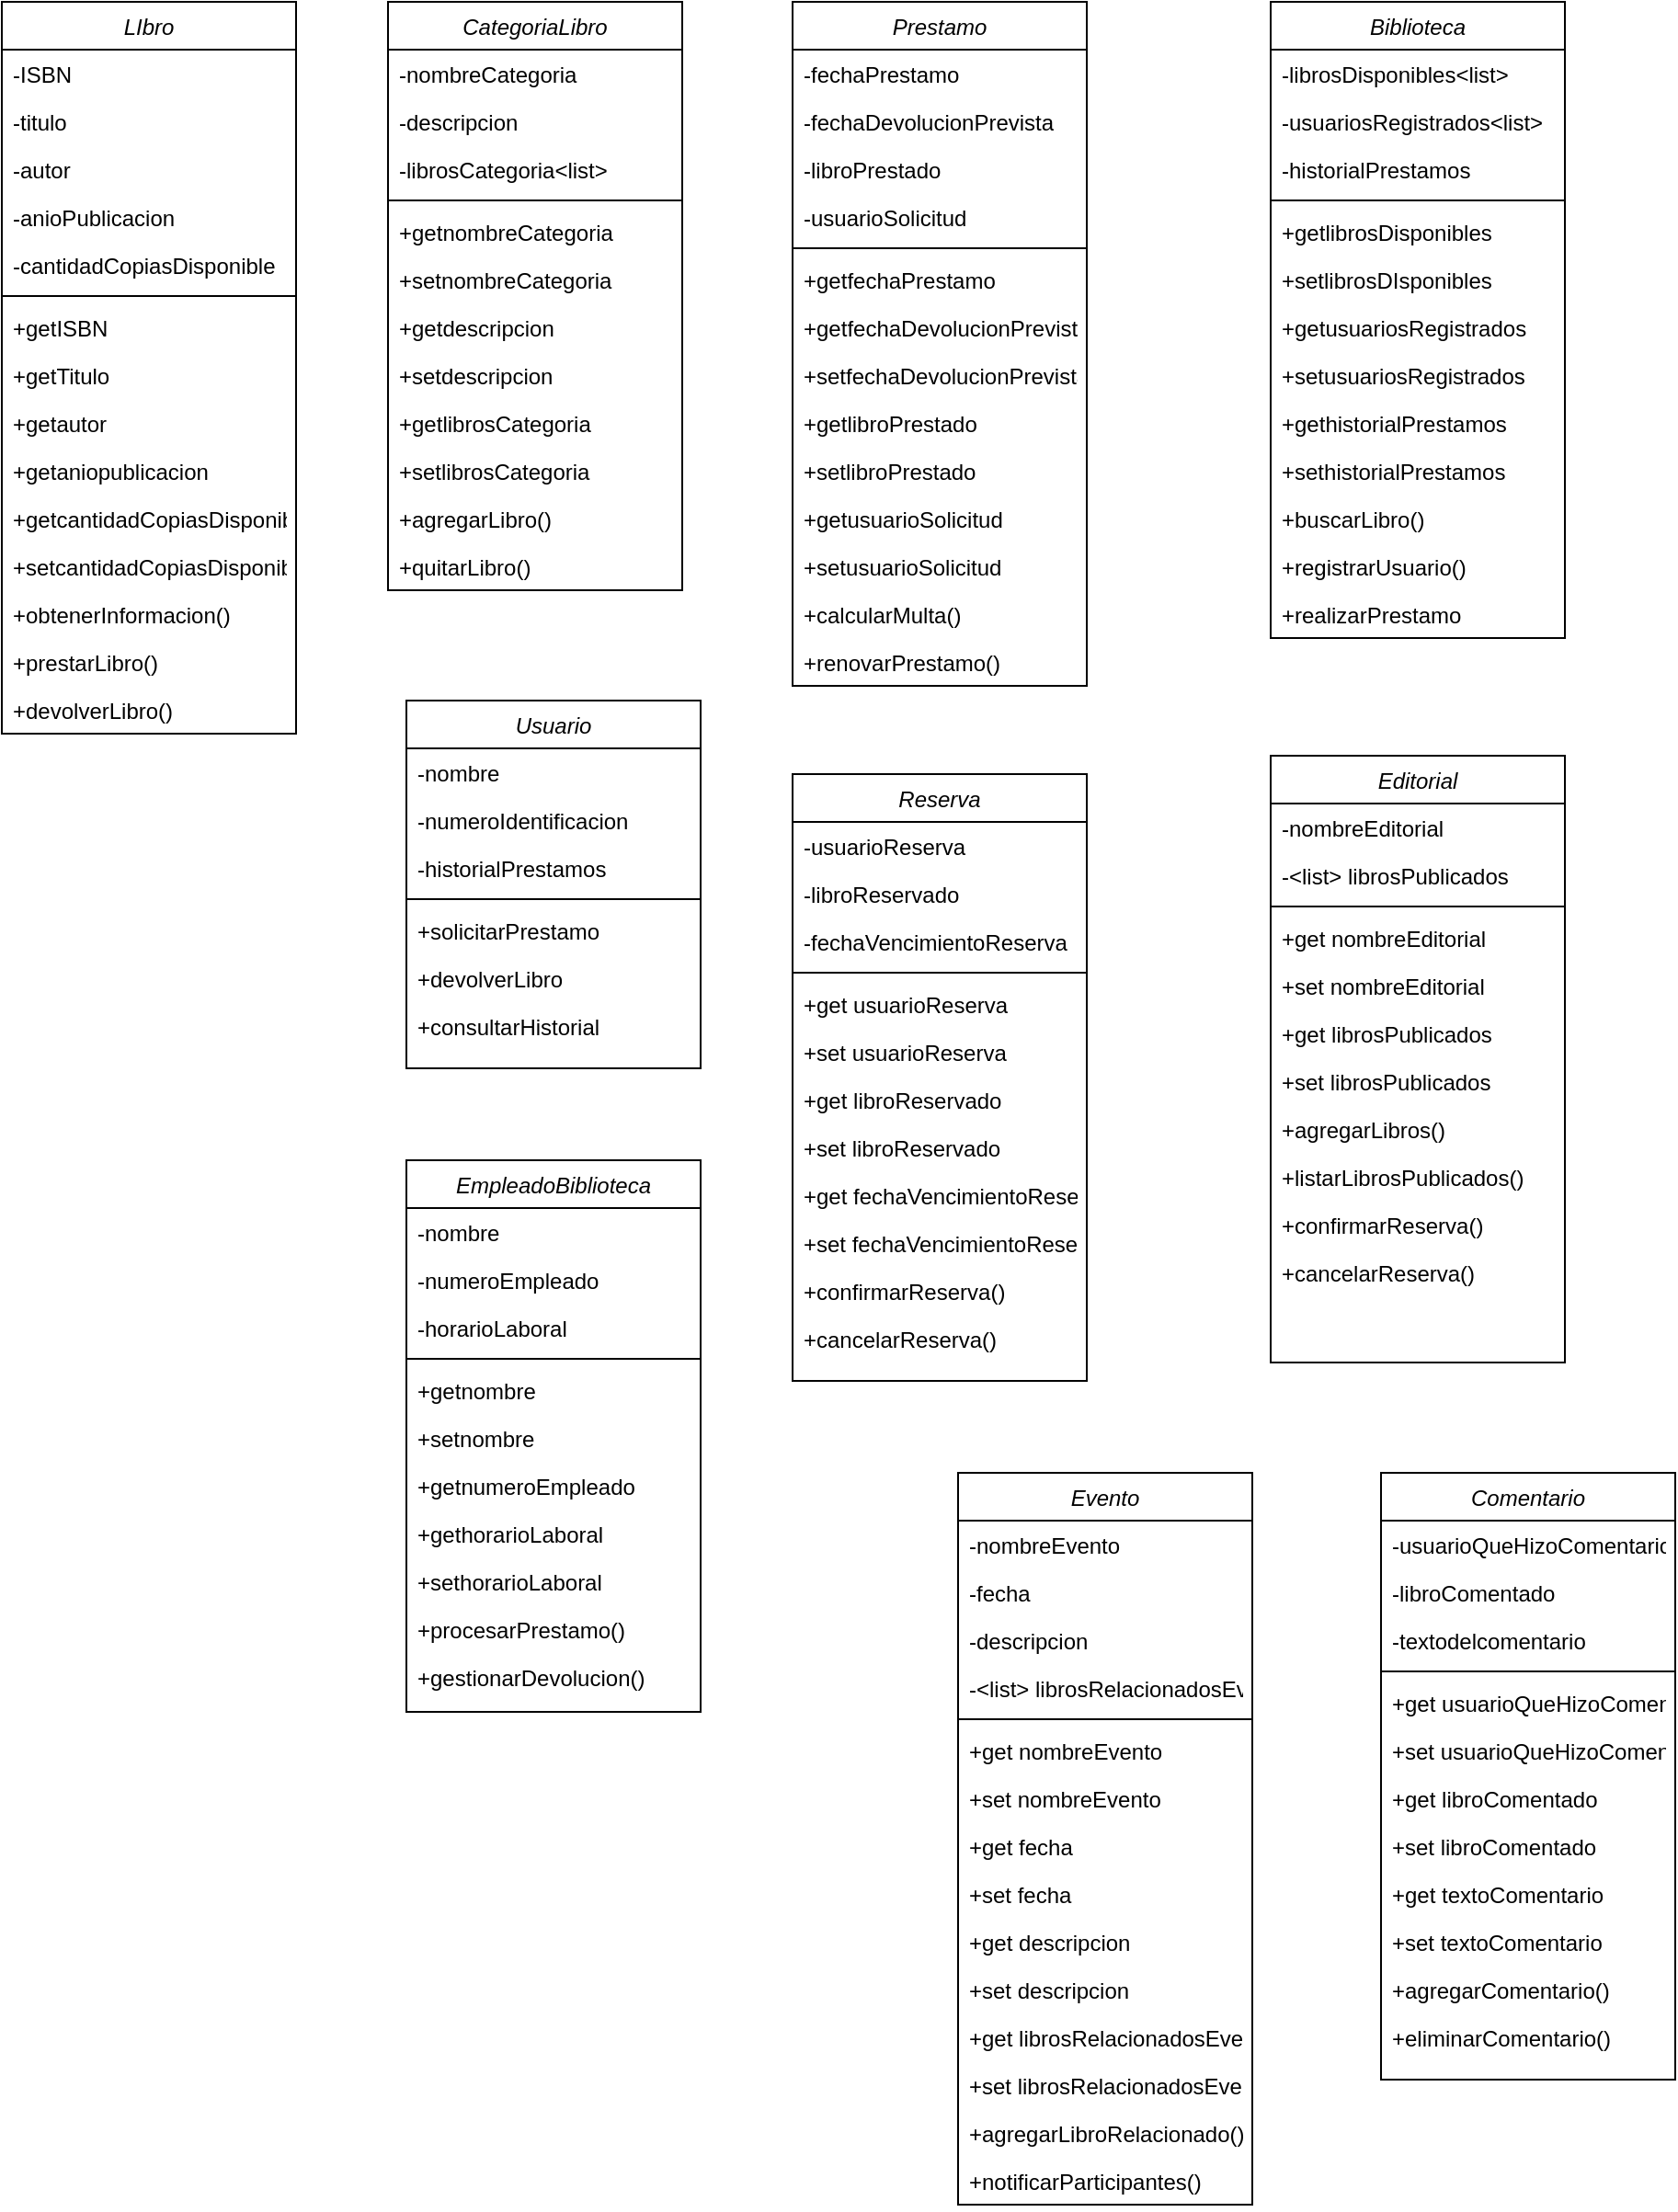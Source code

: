 <mxfile version="22.1.18" type="device">
  <diagram id="C5RBs43oDa-KdzZeNtuy" name="Page-1">
    <mxGraphModel dx="1434" dy="795" grid="1" gridSize="10" guides="1" tooltips="1" connect="1" arrows="1" fold="1" page="1" pageScale="1" pageWidth="827" pageHeight="1169" math="0" shadow="0">
      <root>
        <mxCell id="WIyWlLk6GJQsqaUBKTNV-0" />
        <mxCell id="WIyWlLk6GJQsqaUBKTNV-1" parent="WIyWlLk6GJQsqaUBKTNV-0" />
        <mxCell id="zkfFHV4jXpPFQw0GAbJ--0" value="LIbro" style="swimlane;fontStyle=2;align=center;verticalAlign=top;childLayout=stackLayout;horizontal=1;startSize=26;horizontalStack=0;resizeParent=1;resizeLast=0;collapsible=1;marginBottom=0;rounded=0;shadow=0;strokeWidth=1;" parent="WIyWlLk6GJQsqaUBKTNV-1" vertex="1">
          <mxGeometry x="70" y="50" width="160" height="398" as="geometry">
            <mxRectangle x="230" y="140" width="160" height="26" as="alternateBounds" />
          </mxGeometry>
        </mxCell>
        <mxCell id="zkfFHV4jXpPFQw0GAbJ--1" value="-ISBN" style="text;align=left;verticalAlign=top;spacingLeft=4;spacingRight=4;overflow=hidden;rotatable=0;points=[[0,0.5],[1,0.5]];portConstraint=eastwest;" parent="zkfFHV4jXpPFQw0GAbJ--0" vertex="1">
          <mxGeometry y="26" width="160" height="26" as="geometry" />
        </mxCell>
        <mxCell id="zkfFHV4jXpPFQw0GAbJ--2" value="-titulo" style="text;align=left;verticalAlign=top;spacingLeft=4;spacingRight=4;overflow=hidden;rotatable=0;points=[[0,0.5],[1,0.5]];portConstraint=eastwest;rounded=0;shadow=0;html=0;" parent="zkfFHV4jXpPFQw0GAbJ--0" vertex="1">
          <mxGeometry y="52" width="160" height="26" as="geometry" />
        </mxCell>
        <mxCell id="zkfFHV4jXpPFQw0GAbJ--3" value="-autor" style="text;align=left;verticalAlign=top;spacingLeft=4;spacingRight=4;overflow=hidden;rotatable=0;points=[[0,0.5],[1,0.5]];portConstraint=eastwest;rounded=0;shadow=0;html=0;" parent="zkfFHV4jXpPFQw0GAbJ--0" vertex="1">
          <mxGeometry y="78" width="160" height="26" as="geometry" />
        </mxCell>
        <mxCell id="Pp90PyuECSuFdf3kQq9R-0" value="-anioPublicacion" style="text;align=left;verticalAlign=top;spacingLeft=4;spacingRight=4;overflow=hidden;rotatable=0;points=[[0,0.5],[1,0.5]];portConstraint=eastwest;rounded=0;shadow=0;html=0;" parent="zkfFHV4jXpPFQw0GAbJ--0" vertex="1">
          <mxGeometry y="104" width="160" height="26" as="geometry" />
        </mxCell>
        <mxCell id="Pp90PyuECSuFdf3kQq9R-1" value="-cantidadCopiasDisponible" style="text;align=left;verticalAlign=top;spacingLeft=4;spacingRight=4;overflow=hidden;rotatable=0;points=[[0,0.5],[1,0.5]];portConstraint=eastwest;rounded=0;shadow=0;html=0;" parent="zkfFHV4jXpPFQw0GAbJ--0" vertex="1">
          <mxGeometry y="130" width="160" height="26" as="geometry" />
        </mxCell>
        <mxCell id="zkfFHV4jXpPFQw0GAbJ--4" value="" style="line;html=1;strokeWidth=1;align=left;verticalAlign=middle;spacingTop=-1;spacingLeft=3;spacingRight=3;rotatable=0;labelPosition=right;points=[];portConstraint=eastwest;" parent="zkfFHV4jXpPFQw0GAbJ--0" vertex="1">
          <mxGeometry y="156" width="160" height="8" as="geometry" />
        </mxCell>
        <mxCell id="zkfFHV4jXpPFQw0GAbJ--5" value="+getISBN" style="text;align=left;verticalAlign=top;spacingLeft=4;spacingRight=4;overflow=hidden;rotatable=0;points=[[0,0.5],[1,0.5]];portConstraint=eastwest;" parent="zkfFHV4jXpPFQw0GAbJ--0" vertex="1">
          <mxGeometry y="164" width="160" height="26" as="geometry" />
        </mxCell>
        <mxCell id="Pp90PyuECSuFdf3kQq9R-2" value="+getTitulo" style="text;align=left;verticalAlign=top;spacingLeft=4;spacingRight=4;overflow=hidden;rotatable=0;points=[[0,0.5],[1,0.5]];portConstraint=eastwest;" parent="zkfFHV4jXpPFQw0GAbJ--0" vertex="1">
          <mxGeometry y="190" width="160" height="26" as="geometry" />
        </mxCell>
        <mxCell id="Pp90PyuECSuFdf3kQq9R-3" value="+getautor" style="text;align=left;verticalAlign=top;spacingLeft=4;spacingRight=4;overflow=hidden;rotatable=0;points=[[0,0.5],[1,0.5]];portConstraint=eastwest;" parent="zkfFHV4jXpPFQw0GAbJ--0" vertex="1">
          <mxGeometry y="216" width="160" height="26" as="geometry" />
        </mxCell>
        <mxCell id="Pp90PyuECSuFdf3kQq9R-4" value="+getaniopublicacion" style="text;align=left;verticalAlign=top;spacingLeft=4;spacingRight=4;overflow=hidden;rotatable=0;points=[[0,0.5],[1,0.5]];portConstraint=eastwest;" parent="zkfFHV4jXpPFQw0GAbJ--0" vertex="1">
          <mxGeometry y="242" width="160" height="26" as="geometry" />
        </mxCell>
        <mxCell id="Pp90PyuECSuFdf3kQq9R-5" value="+getcantidadCopiasDisponible" style="text;align=left;verticalAlign=top;spacingLeft=4;spacingRight=4;overflow=hidden;rotatable=0;points=[[0,0.5],[1,0.5]];portConstraint=eastwest;" parent="zkfFHV4jXpPFQw0GAbJ--0" vertex="1">
          <mxGeometry y="268" width="160" height="26" as="geometry" />
        </mxCell>
        <mxCell id="Pp90PyuECSuFdf3kQq9R-6" value="+setcantidadCopiasDisponible" style="text;align=left;verticalAlign=top;spacingLeft=4;spacingRight=4;overflow=hidden;rotatable=0;points=[[0,0.5],[1,0.5]];portConstraint=eastwest;" parent="zkfFHV4jXpPFQw0GAbJ--0" vertex="1">
          <mxGeometry y="294" width="160" height="26" as="geometry" />
        </mxCell>
        <mxCell id="Pp90PyuECSuFdf3kQq9R-7" value="+obtenerInformacion()" style="text;align=left;verticalAlign=top;spacingLeft=4;spacingRight=4;overflow=hidden;rotatable=0;points=[[0,0.5],[1,0.5]];portConstraint=eastwest;" parent="zkfFHV4jXpPFQw0GAbJ--0" vertex="1">
          <mxGeometry y="320" width="160" height="26" as="geometry" />
        </mxCell>
        <mxCell id="Pp90PyuECSuFdf3kQq9R-8" value="+prestarLibro()" style="text;align=left;verticalAlign=top;spacingLeft=4;spacingRight=4;overflow=hidden;rotatable=0;points=[[0,0.5],[1,0.5]];portConstraint=eastwest;" parent="zkfFHV4jXpPFQw0GAbJ--0" vertex="1">
          <mxGeometry y="346" width="160" height="26" as="geometry" />
        </mxCell>
        <mxCell id="Pp90PyuECSuFdf3kQq9R-9" value="+devolverLibro()" style="text;align=left;verticalAlign=top;spacingLeft=4;spacingRight=4;overflow=hidden;rotatable=0;points=[[0,0.5],[1,0.5]];portConstraint=eastwest;" parent="zkfFHV4jXpPFQw0GAbJ--0" vertex="1">
          <mxGeometry y="372" width="160" height="26" as="geometry" />
        </mxCell>
        <mxCell id="zkfFHV4jXpPFQw0GAbJ--6" value="Biblioteca" style="swimlane;fontStyle=2;align=center;verticalAlign=top;childLayout=stackLayout;horizontal=1;startSize=26;horizontalStack=0;resizeParent=1;resizeLast=0;collapsible=1;marginBottom=0;rounded=0;shadow=0;strokeWidth=1;" parent="WIyWlLk6GJQsqaUBKTNV-1" vertex="1">
          <mxGeometry x="760" y="50" width="160" height="346" as="geometry">
            <mxRectangle x="130" y="380" width="160" height="26" as="alternateBounds" />
          </mxGeometry>
        </mxCell>
        <mxCell id="zkfFHV4jXpPFQw0GAbJ--7" value="-librosDisponibles&lt;list&gt;" style="text;align=left;verticalAlign=top;spacingLeft=4;spacingRight=4;overflow=hidden;rotatable=0;points=[[0,0.5],[1,0.5]];portConstraint=eastwest;" parent="zkfFHV4jXpPFQw0GAbJ--6" vertex="1">
          <mxGeometry y="26" width="160" height="26" as="geometry" />
        </mxCell>
        <mxCell id="zkfFHV4jXpPFQw0GAbJ--8" value="-usuariosRegistrados&lt;list&gt;" style="text;align=left;verticalAlign=top;spacingLeft=4;spacingRight=4;overflow=hidden;rotatable=0;points=[[0,0.5],[1,0.5]];portConstraint=eastwest;rounded=0;shadow=0;html=0;" parent="zkfFHV4jXpPFQw0GAbJ--6" vertex="1">
          <mxGeometry y="52" width="160" height="26" as="geometry" />
        </mxCell>
        <mxCell id="Pp90PyuECSuFdf3kQq9R-25" value="-historialPrestamos" style="text;align=left;verticalAlign=top;spacingLeft=4;spacingRight=4;overflow=hidden;rotatable=0;points=[[0,0.5],[1,0.5]];portConstraint=eastwest;rounded=0;shadow=0;html=0;" parent="zkfFHV4jXpPFQw0GAbJ--6" vertex="1">
          <mxGeometry y="78" width="160" height="26" as="geometry" />
        </mxCell>
        <mxCell id="zkfFHV4jXpPFQw0GAbJ--9" value="" style="line;html=1;strokeWidth=1;align=left;verticalAlign=middle;spacingTop=-1;spacingLeft=3;spacingRight=3;rotatable=0;labelPosition=right;points=[];portConstraint=eastwest;" parent="zkfFHV4jXpPFQw0GAbJ--6" vertex="1">
          <mxGeometry y="104" width="160" height="8" as="geometry" />
        </mxCell>
        <mxCell id="zkfFHV4jXpPFQw0GAbJ--10" value="+getlibrosDisponibles" style="text;align=left;verticalAlign=top;spacingLeft=4;spacingRight=4;overflow=hidden;rotatable=0;points=[[0,0.5],[1,0.5]];portConstraint=eastwest;fontStyle=0" parent="zkfFHV4jXpPFQw0GAbJ--6" vertex="1">
          <mxGeometry y="112" width="160" height="26" as="geometry" />
        </mxCell>
        <mxCell id="zkfFHV4jXpPFQw0GAbJ--11" value="+setlibrosDIsponibles" style="text;align=left;verticalAlign=top;spacingLeft=4;spacingRight=4;overflow=hidden;rotatable=0;points=[[0,0.5],[1,0.5]];portConstraint=eastwest;" parent="zkfFHV4jXpPFQw0GAbJ--6" vertex="1">
          <mxGeometry y="138" width="160" height="26" as="geometry" />
        </mxCell>
        <mxCell id="Pp90PyuECSuFdf3kQq9R-26" value="+getusuariosRegistrados" style="text;align=left;verticalAlign=top;spacingLeft=4;spacingRight=4;overflow=hidden;rotatable=0;points=[[0,0.5],[1,0.5]];portConstraint=eastwest;" parent="zkfFHV4jXpPFQw0GAbJ--6" vertex="1">
          <mxGeometry y="164" width="160" height="26" as="geometry" />
        </mxCell>
        <mxCell id="Pp90PyuECSuFdf3kQq9R-27" value="+setusuariosRegistrados" style="text;align=left;verticalAlign=top;spacingLeft=4;spacingRight=4;overflow=hidden;rotatable=0;points=[[0,0.5],[1,0.5]];portConstraint=eastwest;" parent="zkfFHV4jXpPFQw0GAbJ--6" vertex="1">
          <mxGeometry y="190" width="160" height="26" as="geometry" />
        </mxCell>
        <mxCell id="Pp90PyuECSuFdf3kQq9R-28" value="+gethistorialPrestamos" style="text;align=left;verticalAlign=top;spacingLeft=4;spacingRight=4;overflow=hidden;rotatable=0;points=[[0,0.5],[1,0.5]];portConstraint=eastwest;" parent="zkfFHV4jXpPFQw0GAbJ--6" vertex="1">
          <mxGeometry y="216" width="160" height="26" as="geometry" />
        </mxCell>
        <mxCell id="Pp90PyuECSuFdf3kQq9R-29" value="+sethistorialPrestamos" style="text;align=left;verticalAlign=top;spacingLeft=4;spacingRight=4;overflow=hidden;rotatable=0;points=[[0,0.5],[1,0.5]];portConstraint=eastwest;" parent="zkfFHV4jXpPFQw0GAbJ--6" vertex="1">
          <mxGeometry y="242" width="160" height="26" as="geometry" />
        </mxCell>
        <mxCell id="Pp90PyuECSuFdf3kQq9R-30" value="+buscarLibro()" style="text;align=left;verticalAlign=top;spacingLeft=4;spacingRight=4;overflow=hidden;rotatable=0;points=[[0,0.5],[1,0.5]];portConstraint=eastwest;" parent="zkfFHV4jXpPFQw0GAbJ--6" vertex="1">
          <mxGeometry y="268" width="160" height="26" as="geometry" />
        </mxCell>
        <mxCell id="Pp90PyuECSuFdf3kQq9R-31" value="+registrarUsuario()" style="text;align=left;verticalAlign=top;spacingLeft=4;spacingRight=4;overflow=hidden;rotatable=0;points=[[0,0.5],[1,0.5]];portConstraint=eastwest;" parent="zkfFHV4jXpPFQw0GAbJ--6" vertex="1">
          <mxGeometry y="294" width="160" height="26" as="geometry" />
        </mxCell>
        <mxCell id="Pp90PyuECSuFdf3kQq9R-32" value="+realizarPrestamo" style="text;align=left;verticalAlign=top;spacingLeft=4;spacingRight=4;overflow=hidden;rotatable=0;points=[[0,0.5],[1,0.5]];portConstraint=eastwest;" parent="zkfFHV4jXpPFQw0GAbJ--6" vertex="1">
          <mxGeometry y="320" width="160" height="26" as="geometry" />
        </mxCell>
        <mxCell id="zkfFHV4jXpPFQw0GAbJ--13" value="Prestamo" style="swimlane;fontStyle=2;align=center;verticalAlign=top;childLayout=stackLayout;horizontal=1;startSize=26;horizontalStack=0;resizeParent=1;resizeLast=0;collapsible=1;marginBottom=0;rounded=0;shadow=0;strokeWidth=1;" parent="WIyWlLk6GJQsqaUBKTNV-1" vertex="1">
          <mxGeometry x="500" y="50" width="160" height="372" as="geometry">
            <mxRectangle x="340" y="380" width="170" height="26" as="alternateBounds" />
          </mxGeometry>
        </mxCell>
        <mxCell id="zkfFHV4jXpPFQw0GAbJ--14" value="-fechaPrestamo" style="text;align=left;verticalAlign=top;spacingLeft=4;spacingRight=4;overflow=hidden;rotatable=0;points=[[0,0.5],[1,0.5]];portConstraint=eastwest;" parent="zkfFHV4jXpPFQw0GAbJ--13" vertex="1">
          <mxGeometry y="26" width="160" height="26" as="geometry" />
        </mxCell>
        <mxCell id="Pp90PyuECSuFdf3kQq9R-12" value="-fechaDevolucionPrevista" style="text;align=left;verticalAlign=top;spacingLeft=4;spacingRight=4;overflow=hidden;rotatable=0;points=[[0,0.5],[1,0.5]];portConstraint=eastwest;" parent="zkfFHV4jXpPFQw0GAbJ--13" vertex="1">
          <mxGeometry y="52" width="160" height="26" as="geometry" />
        </mxCell>
        <mxCell id="Pp90PyuECSuFdf3kQq9R-13" value="-libroPrestado" style="text;align=left;verticalAlign=top;spacingLeft=4;spacingRight=4;overflow=hidden;rotatable=0;points=[[0,0.5],[1,0.5]];portConstraint=eastwest;" parent="zkfFHV4jXpPFQw0GAbJ--13" vertex="1">
          <mxGeometry y="78" width="160" height="26" as="geometry" />
        </mxCell>
        <mxCell id="Pp90PyuECSuFdf3kQq9R-14" value="-usuarioSolicitud" style="text;align=left;verticalAlign=top;spacingLeft=4;spacingRight=4;overflow=hidden;rotatable=0;points=[[0,0.5],[1,0.5]];portConstraint=eastwest;" parent="zkfFHV4jXpPFQw0GAbJ--13" vertex="1">
          <mxGeometry y="104" width="160" height="26" as="geometry" />
        </mxCell>
        <mxCell id="zkfFHV4jXpPFQw0GAbJ--15" value="" style="line;html=1;strokeWidth=1;align=left;verticalAlign=middle;spacingTop=-1;spacingLeft=3;spacingRight=3;rotatable=0;labelPosition=right;points=[];portConstraint=eastwest;" parent="zkfFHV4jXpPFQw0GAbJ--13" vertex="1">
          <mxGeometry y="130" width="160" height="8" as="geometry" />
        </mxCell>
        <mxCell id="Pp90PyuECSuFdf3kQq9R-16" value="+getfechaPrestamo" style="text;align=left;verticalAlign=top;spacingLeft=4;spacingRight=4;overflow=hidden;rotatable=0;points=[[0,0.5],[1,0.5]];portConstraint=eastwest;" parent="zkfFHV4jXpPFQw0GAbJ--13" vertex="1">
          <mxGeometry y="138" width="160" height="26" as="geometry" />
        </mxCell>
        <mxCell id="Pp90PyuECSuFdf3kQq9R-17" value="+getfechaDevolucionPrevista" style="text;align=left;verticalAlign=top;spacingLeft=4;spacingRight=4;overflow=hidden;rotatable=0;points=[[0,0.5],[1,0.5]];portConstraint=eastwest;" parent="zkfFHV4jXpPFQw0GAbJ--13" vertex="1">
          <mxGeometry y="164" width="160" height="26" as="geometry" />
        </mxCell>
        <mxCell id="Pp90PyuECSuFdf3kQq9R-18" value="+setfechaDevolucionPrevista" style="text;align=left;verticalAlign=top;spacingLeft=4;spacingRight=4;overflow=hidden;rotatable=0;points=[[0,0.5],[1,0.5]];portConstraint=eastwest;" parent="zkfFHV4jXpPFQw0GAbJ--13" vertex="1">
          <mxGeometry y="190" width="160" height="26" as="geometry" />
        </mxCell>
        <mxCell id="Pp90PyuECSuFdf3kQq9R-19" value="+getlibroPrestado" style="text;align=left;verticalAlign=top;spacingLeft=4;spacingRight=4;overflow=hidden;rotatable=0;points=[[0,0.5],[1,0.5]];portConstraint=eastwest;" parent="zkfFHV4jXpPFQw0GAbJ--13" vertex="1">
          <mxGeometry y="216" width="160" height="26" as="geometry" />
        </mxCell>
        <mxCell id="Pp90PyuECSuFdf3kQq9R-20" value="+setlibroPrestado" style="text;align=left;verticalAlign=top;spacingLeft=4;spacingRight=4;overflow=hidden;rotatable=0;points=[[0,0.5],[1,0.5]];portConstraint=eastwest;" parent="zkfFHV4jXpPFQw0GAbJ--13" vertex="1">
          <mxGeometry y="242" width="160" height="26" as="geometry" />
        </mxCell>
        <mxCell id="Pp90PyuECSuFdf3kQq9R-21" value="+getusuarioSolicitud" style="text;align=left;verticalAlign=top;spacingLeft=4;spacingRight=4;overflow=hidden;rotatable=0;points=[[0,0.5],[1,0.5]];portConstraint=eastwest;" parent="zkfFHV4jXpPFQw0GAbJ--13" vertex="1">
          <mxGeometry y="268" width="160" height="26" as="geometry" />
        </mxCell>
        <mxCell id="Pp90PyuECSuFdf3kQq9R-22" value="+setusuarioSolicitud" style="text;align=left;verticalAlign=top;spacingLeft=4;spacingRight=4;overflow=hidden;rotatable=0;points=[[0,0.5],[1,0.5]];portConstraint=eastwest;" parent="zkfFHV4jXpPFQw0GAbJ--13" vertex="1">
          <mxGeometry y="294" width="160" height="26" as="geometry" />
        </mxCell>
        <mxCell id="Pp90PyuECSuFdf3kQq9R-23" value="+calcularMulta()" style="text;align=left;verticalAlign=top;spacingLeft=4;spacingRight=4;overflow=hidden;rotatable=0;points=[[0,0.5],[1,0.5]];portConstraint=eastwest;" parent="zkfFHV4jXpPFQw0GAbJ--13" vertex="1">
          <mxGeometry y="320" width="160" height="26" as="geometry" />
        </mxCell>
        <mxCell id="Pp90PyuECSuFdf3kQq9R-24" value="+renovarPrestamo()" style="text;align=left;verticalAlign=top;spacingLeft=4;spacingRight=4;overflow=hidden;rotatable=0;points=[[0,0.5],[1,0.5]];portConstraint=eastwest;" parent="zkfFHV4jXpPFQw0GAbJ--13" vertex="1">
          <mxGeometry y="346" width="160" height="26" as="geometry" />
        </mxCell>
        <mxCell id="zkfFHV4jXpPFQw0GAbJ--17" value="Usuario" style="swimlane;fontStyle=2;align=center;verticalAlign=top;childLayout=stackLayout;horizontal=1;startSize=26;horizontalStack=0;resizeParent=1;resizeLast=0;collapsible=1;marginBottom=0;rounded=0;shadow=0;strokeWidth=1;" parent="WIyWlLk6GJQsqaUBKTNV-1" vertex="1">
          <mxGeometry x="290" y="430" width="160" height="200" as="geometry">
            <mxRectangle x="550" y="140" width="160" height="26" as="alternateBounds" />
          </mxGeometry>
        </mxCell>
        <mxCell id="zkfFHV4jXpPFQw0GAbJ--18" value="-nombre" style="text;align=left;verticalAlign=top;spacingLeft=4;spacingRight=4;overflow=hidden;rotatable=0;points=[[0,0.5],[1,0.5]];portConstraint=eastwest;" parent="zkfFHV4jXpPFQw0GAbJ--17" vertex="1">
          <mxGeometry y="26" width="160" height="26" as="geometry" />
        </mxCell>
        <mxCell id="zkfFHV4jXpPFQw0GAbJ--19" value="-numeroIdentificacion" style="text;align=left;verticalAlign=top;spacingLeft=4;spacingRight=4;overflow=hidden;rotatable=0;points=[[0,0.5],[1,0.5]];portConstraint=eastwest;rounded=0;shadow=0;html=0;" parent="zkfFHV4jXpPFQw0GAbJ--17" vertex="1">
          <mxGeometry y="52" width="160" height="26" as="geometry" />
        </mxCell>
        <mxCell id="zkfFHV4jXpPFQw0GAbJ--20" value="-historialPrestamos" style="text;align=left;verticalAlign=top;spacingLeft=4;spacingRight=4;overflow=hidden;rotatable=0;points=[[0,0.5],[1,0.5]];portConstraint=eastwest;rounded=0;shadow=0;html=0;" parent="zkfFHV4jXpPFQw0GAbJ--17" vertex="1">
          <mxGeometry y="78" width="160" height="26" as="geometry" />
        </mxCell>
        <mxCell id="zkfFHV4jXpPFQw0GAbJ--23" value="" style="line;html=1;strokeWidth=1;align=left;verticalAlign=middle;spacingTop=-1;spacingLeft=3;spacingRight=3;rotatable=0;labelPosition=right;points=[];portConstraint=eastwest;" parent="zkfFHV4jXpPFQw0GAbJ--17" vertex="1">
          <mxGeometry y="104" width="160" height="8" as="geometry" />
        </mxCell>
        <mxCell id="zkfFHV4jXpPFQw0GAbJ--24" value="+solicitarPrestamo" style="text;align=left;verticalAlign=top;spacingLeft=4;spacingRight=4;overflow=hidden;rotatable=0;points=[[0,0.5],[1,0.5]];portConstraint=eastwest;" parent="zkfFHV4jXpPFQw0GAbJ--17" vertex="1">
          <mxGeometry y="112" width="160" height="26" as="geometry" />
        </mxCell>
        <mxCell id="zkfFHV4jXpPFQw0GAbJ--25" value="+devolverLibro" style="text;align=left;verticalAlign=top;spacingLeft=4;spacingRight=4;overflow=hidden;rotatable=0;points=[[0,0.5],[1,0.5]];portConstraint=eastwest;" parent="zkfFHV4jXpPFQw0GAbJ--17" vertex="1">
          <mxGeometry y="138" width="160" height="26" as="geometry" />
        </mxCell>
        <mxCell id="Pp90PyuECSuFdf3kQq9R-11" value="+consultarHistorial" style="text;align=left;verticalAlign=top;spacingLeft=4;spacingRight=4;overflow=hidden;rotatable=0;points=[[0,0.5],[1,0.5]];portConstraint=eastwest;" parent="zkfFHV4jXpPFQw0GAbJ--17" vertex="1">
          <mxGeometry y="164" width="160" height="26" as="geometry" />
        </mxCell>
        <mxCell id="Pp90PyuECSuFdf3kQq9R-33" value="EmpleadoBiblioteca" style="swimlane;fontStyle=2;align=center;verticalAlign=top;childLayout=stackLayout;horizontal=1;startSize=26;horizontalStack=0;resizeParent=1;resizeLast=0;collapsible=1;marginBottom=0;rounded=0;shadow=0;strokeWidth=1;" parent="WIyWlLk6GJQsqaUBKTNV-1" vertex="1">
          <mxGeometry x="290" y="680" width="160" height="300" as="geometry">
            <mxRectangle x="340" y="380" width="170" height="26" as="alternateBounds" />
          </mxGeometry>
        </mxCell>
        <mxCell id="Pp90PyuECSuFdf3kQq9R-34" value="-nombre" style="text;align=left;verticalAlign=top;spacingLeft=4;spacingRight=4;overflow=hidden;rotatable=0;points=[[0,0.5],[1,0.5]];portConstraint=eastwest;" parent="Pp90PyuECSuFdf3kQq9R-33" vertex="1">
          <mxGeometry y="26" width="160" height="26" as="geometry" />
        </mxCell>
        <mxCell id="Pp90PyuECSuFdf3kQq9R-35" value="-numeroEmpleado" style="text;align=left;verticalAlign=top;spacingLeft=4;spacingRight=4;overflow=hidden;rotatable=0;points=[[0,0.5],[1,0.5]];portConstraint=eastwest;" parent="Pp90PyuECSuFdf3kQq9R-33" vertex="1">
          <mxGeometry y="52" width="160" height="26" as="geometry" />
        </mxCell>
        <mxCell id="Pp90PyuECSuFdf3kQq9R-36" value="-horarioLaboral" style="text;align=left;verticalAlign=top;spacingLeft=4;spacingRight=4;overflow=hidden;rotatable=0;points=[[0,0.5],[1,0.5]];portConstraint=eastwest;" parent="Pp90PyuECSuFdf3kQq9R-33" vertex="1">
          <mxGeometry y="78" width="160" height="26" as="geometry" />
        </mxCell>
        <mxCell id="Pp90PyuECSuFdf3kQq9R-38" value="" style="line;html=1;strokeWidth=1;align=left;verticalAlign=middle;spacingTop=-1;spacingLeft=3;spacingRight=3;rotatable=0;labelPosition=right;points=[];portConstraint=eastwest;" parent="Pp90PyuECSuFdf3kQq9R-33" vertex="1">
          <mxGeometry y="104" width="160" height="8" as="geometry" />
        </mxCell>
        <mxCell id="Pp90PyuECSuFdf3kQq9R-39" value="+getnombre" style="text;align=left;verticalAlign=top;spacingLeft=4;spacingRight=4;overflow=hidden;rotatable=0;points=[[0,0.5],[1,0.5]];portConstraint=eastwest;" parent="Pp90PyuECSuFdf3kQq9R-33" vertex="1">
          <mxGeometry y="112" width="160" height="26" as="geometry" />
        </mxCell>
        <mxCell id="Pp90PyuECSuFdf3kQq9R-40" value="+setnombre" style="text;align=left;verticalAlign=top;spacingLeft=4;spacingRight=4;overflow=hidden;rotatable=0;points=[[0,0.5],[1,0.5]];portConstraint=eastwest;" parent="Pp90PyuECSuFdf3kQq9R-33" vertex="1">
          <mxGeometry y="138" width="160" height="26" as="geometry" />
        </mxCell>
        <mxCell id="Pp90PyuECSuFdf3kQq9R-41" value="+getnumeroEmpleado" style="text;align=left;verticalAlign=top;spacingLeft=4;spacingRight=4;overflow=hidden;rotatable=0;points=[[0,0.5],[1,0.5]];portConstraint=eastwest;" parent="Pp90PyuECSuFdf3kQq9R-33" vertex="1">
          <mxGeometry y="164" width="160" height="26" as="geometry" />
        </mxCell>
        <mxCell id="Pp90PyuECSuFdf3kQq9R-42" value="+gethorarioLaboral" style="text;align=left;verticalAlign=top;spacingLeft=4;spacingRight=4;overflow=hidden;rotatable=0;points=[[0,0.5],[1,0.5]];portConstraint=eastwest;" parent="Pp90PyuECSuFdf3kQq9R-33" vertex="1">
          <mxGeometry y="190" width="160" height="26" as="geometry" />
        </mxCell>
        <mxCell id="Pp90PyuECSuFdf3kQq9R-43" value="+sethorarioLaboral" style="text;align=left;verticalAlign=top;spacingLeft=4;spacingRight=4;overflow=hidden;rotatable=0;points=[[0,0.5],[1,0.5]];portConstraint=eastwest;" parent="Pp90PyuECSuFdf3kQq9R-33" vertex="1">
          <mxGeometry y="216" width="160" height="26" as="geometry" />
        </mxCell>
        <mxCell id="Pp90PyuECSuFdf3kQq9R-44" value="+procesarPrestamo()" style="text;align=left;verticalAlign=top;spacingLeft=4;spacingRight=4;overflow=hidden;rotatable=0;points=[[0,0.5],[1,0.5]];portConstraint=eastwest;" parent="Pp90PyuECSuFdf3kQq9R-33" vertex="1">
          <mxGeometry y="242" width="160" height="26" as="geometry" />
        </mxCell>
        <mxCell id="Pp90PyuECSuFdf3kQq9R-45" value="+gestionarDevolucion()" style="text;align=left;verticalAlign=top;spacingLeft=4;spacingRight=4;overflow=hidden;rotatable=0;points=[[0,0.5],[1,0.5]];portConstraint=eastwest;" parent="Pp90PyuECSuFdf3kQq9R-33" vertex="1">
          <mxGeometry y="268" width="160" height="26" as="geometry" />
        </mxCell>
        <mxCell id="Pp90PyuECSuFdf3kQq9R-48" value="CategoriaLibro" style="swimlane;fontStyle=2;align=center;verticalAlign=top;childLayout=stackLayout;horizontal=1;startSize=26;horizontalStack=0;resizeParent=1;resizeLast=0;collapsible=1;marginBottom=0;rounded=0;shadow=0;strokeWidth=1;" parent="WIyWlLk6GJQsqaUBKTNV-1" vertex="1">
          <mxGeometry x="280" y="50" width="160" height="320" as="geometry">
            <mxRectangle x="130" y="380" width="160" height="26" as="alternateBounds" />
          </mxGeometry>
        </mxCell>
        <mxCell id="Pp90PyuECSuFdf3kQq9R-49" value="-nombreCategoria" style="text;align=left;verticalAlign=top;spacingLeft=4;spacingRight=4;overflow=hidden;rotatable=0;points=[[0,0.5],[1,0.5]];portConstraint=eastwest;" parent="Pp90PyuECSuFdf3kQq9R-48" vertex="1">
          <mxGeometry y="26" width="160" height="26" as="geometry" />
        </mxCell>
        <mxCell id="Pp90PyuECSuFdf3kQq9R-51" value="-descripcion" style="text;align=left;verticalAlign=top;spacingLeft=4;spacingRight=4;overflow=hidden;rotatable=0;points=[[0,0.5],[1,0.5]];portConstraint=eastwest;rounded=0;shadow=0;html=0;" parent="Pp90PyuECSuFdf3kQq9R-48" vertex="1">
          <mxGeometry y="52" width="160" height="26" as="geometry" />
        </mxCell>
        <mxCell id="Pp90PyuECSuFdf3kQq9R-63" value="-librosCategoria&lt;list&gt;" style="text;align=left;verticalAlign=top;spacingLeft=4;spacingRight=4;overflow=hidden;rotatable=0;points=[[0,0.5],[1,0.5]];portConstraint=eastwest;rounded=0;shadow=0;html=0;" parent="Pp90PyuECSuFdf3kQq9R-48" vertex="1">
          <mxGeometry y="78" width="160" height="26" as="geometry" />
        </mxCell>
        <mxCell id="Pp90PyuECSuFdf3kQq9R-52" value="" style="line;html=1;strokeWidth=1;align=left;verticalAlign=middle;spacingTop=-1;spacingLeft=3;spacingRight=3;rotatable=0;labelPosition=right;points=[];portConstraint=eastwest;" parent="Pp90PyuECSuFdf3kQq9R-48" vertex="1">
          <mxGeometry y="104" width="160" height="8" as="geometry" />
        </mxCell>
        <mxCell id="Pp90PyuECSuFdf3kQq9R-53" value="+getnombreCategoria" style="text;align=left;verticalAlign=top;spacingLeft=4;spacingRight=4;overflow=hidden;rotatable=0;points=[[0,0.5],[1,0.5]];portConstraint=eastwest;fontStyle=0" parent="Pp90PyuECSuFdf3kQq9R-48" vertex="1">
          <mxGeometry y="112" width="160" height="26" as="geometry" />
        </mxCell>
        <mxCell id="Pp90PyuECSuFdf3kQq9R-54" value="+setnombreCategoria" style="text;align=left;verticalAlign=top;spacingLeft=4;spacingRight=4;overflow=hidden;rotatable=0;points=[[0,0.5],[1,0.5]];portConstraint=eastwest;" parent="Pp90PyuECSuFdf3kQq9R-48" vertex="1">
          <mxGeometry y="138" width="160" height="26" as="geometry" />
        </mxCell>
        <mxCell id="Pp90PyuECSuFdf3kQq9R-55" value="+getdescripcion" style="text;align=left;verticalAlign=top;spacingLeft=4;spacingRight=4;overflow=hidden;rotatable=0;points=[[0,0.5],[1,0.5]];portConstraint=eastwest;" parent="Pp90PyuECSuFdf3kQq9R-48" vertex="1">
          <mxGeometry y="164" width="160" height="26" as="geometry" />
        </mxCell>
        <mxCell id="Pp90PyuECSuFdf3kQq9R-56" value="+setdescripcion" style="text;align=left;verticalAlign=top;spacingLeft=4;spacingRight=4;overflow=hidden;rotatable=0;points=[[0,0.5],[1,0.5]];portConstraint=eastwest;" parent="Pp90PyuECSuFdf3kQq9R-48" vertex="1">
          <mxGeometry y="190" width="160" height="26" as="geometry" />
        </mxCell>
        <mxCell id="Pp90PyuECSuFdf3kQq9R-57" value="+getlibrosCategoria" style="text;align=left;verticalAlign=top;spacingLeft=4;spacingRight=4;overflow=hidden;rotatable=0;points=[[0,0.5],[1,0.5]];portConstraint=eastwest;" parent="Pp90PyuECSuFdf3kQq9R-48" vertex="1">
          <mxGeometry y="216" width="160" height="26" as="geometry" />
        </mxCell>
        <mxCell id="Pp90PyuECSuFdf3kQq9R-58" value="+setlibrosCategoria" style="text;align=left;verticalAlign=top;spacingLeft=4;spacingRight=4;overflow=hidden;rotatable=0;points=[[0,0.5],[1,0.5]];portConstraint=eastwest;" parent="Pp90PyuECSuFdf3kQq9R-48" vertex="1">
          <mxGeometry y="242" width="160" height="26" as="geometry" />
        </mxCell>
        <mxCell id="Pp90PyuECSuFdf3kQq9R-59" value="+agregarLibro()" style="text;align=left;verticalAlign=top;spacingLeft=4;spacingRight=4;overflow=hidden;rotatable=0;points=[[0,0.5],[1,0.5]];portConstraint=eastwest;" parent="Pp90PyuECSuFdf3kQq9R-48" vertex="1">
          <mxGeometry y="268" width="160" height="26" as="geometry" />
        </mxCell>
        <mxCell id="Pp90PyuECSuFdf3kQq9R-60" value="+quitarLibro()" style="text;align=left;verticalAlign=top;spacingLeft=4;spacingRight=4;overflow=hidden;rotatable=0;points=[[0,0.5],[1,0.5]];portConstraint=eastwest;" parent="Pp90PyuECSuFdf3kQq9R-48" vertex="1">
          <mxGeometry y="294" width="160" height="26" as="geometry" />
        </mxCell>
        <mxCell id="Pp90PyuECSuFdf3kQq9R-64" value="Reserva" style="swimlane;fontStyle=2;align=center;verticalAlign=top;childLayout=stackLayout;horizontal=1;startSize=26;horizontalStack=0;resizeParent=1;resizeLast=0;collapsible=1;marginBottom=0;rounded=0;shadow=0;strokeWidth=1;" parent="WIyWlLk6GJQsqaUBKTNV-1" vertex="1">
          <mxGeometry x="500" y="470" width="160" height="330" as="geometry">
            <mxRectangle x="340" y="380" width="170" height="26" as="alternateBounds" />
          </mxGeometry>
        </mxCell>
        <mxCell id="Pp90PyuECSuFdf3kQq9R-65" value="-usuarioReserva" style="text;align=left;verticalAlign=top;spacingLeft=4;spacingRight=4;overflow=hidden;rotatable=0;points=[[0,0.5],[1,0.5]];portConstraint=eastwest;" parent="Pp90PyuECSuFdf3kQq9R-64" vertex="1">
          <mxGeometry y="26" width="160" height="26" as="geometry" />
        </mxCell>
        <mxCell id="Pp90PyuECSuFdf3kQq9R-66" value="-libroReservado" style="text;align=left;verticalAlign=top;spacingLeft=4;spacingRight=4;overflow=hidden;rotatable=0;points=[[0,0.5],[1,0.5]];portConstraint=eastwest;" parent="Pp90PyuECSuFdf3kQq9R-64" vertex="1">
          <mxGeometry y="52" width="160" height="26" as="geometry" />
        </mxCell>
        <mxCell id="Pp90PyuECSuFdf3kQq9R-67" value="-fechaVencimientoReserva" style="text;align=left;verticalAlign=top;spacingLeft=4;spacingRight=4;overflow=hidden;rotatable=0;points=[[0,0.5],[1,0.5]];portConstraint=eastwest;" parent="Pp90PyuECSuFdf3kQq9R-64" vertex="1">
          <mxGeometry y="78" width="160" height="26" as="geometry" />
        </mxCell>
        <mxCell id="Pp90PyuECSuFdf3kQq9R-69" value="" style="line;html=1;strokeWidth=1;align=left;verticalAlign=middle;spacingTop=-1;spacingLeft=3;spacingRight=3;rotatable=0;labelPosition=right;points=[];portConstraint=eastwest;" parent="Pp90PyuECSuFdf3kQq9R-64" vertex="1">
          <mxGeometry y="104" width="160" height="8" as="geometry" />
        </mxCell>
        <mxCell id="Pp90PyuECSuFdf3kQq9R-70" value="+get usuarioReserva" style="text;align=left;verticalAlign=top;spacingLeft=4;spacingRight=4;overflow=hidden;rotatable=0;points=[[0,0.5],[1,0.5]];portConstraint=eastwest;" parent="Pp90PyuECSuFdf3kQq9R-64" vertex="1">
          <mxGeometry y="112" width="160" height="26" as="geometry" />
        </mxCell>
        <mxCell id="Pp90PyuECSuFdf3kQq9R-71" value="+set usuarioReserva" style="text;align=left;verticalAlign=top;spacingLeft=4;spacingRight=4;overflow=hidden;rotatable=0;points=[[0,0.5],[1,0.5]];portConstraint=eastwest;" parent="Pp90PyuECSuFdf3kQq9R-64" vertex="1">
          <mxGeometry y="138" width="160" height="26" as="geometry" />
        </mxCell>
        <mxCell id="Pp90PyuECSuFdf3kQq9R-72" value="+get libroReservado" style="text;align=left;verticalAlign=top;spacingLeft=4;spacingRight=4;overflow=hidden;rotatable=0;points=[[0,0.5],[1,0.5]];portConstraint=eastwest;" parent="Pp90PyuECSuFdf3kQq9R-64" vertex="1">
          <mxGeometry y="164" width="160" height="26" as="geometry" />
        </mxCell>
        <mxCell id="Pp90PyuECSuFdf3kQq9R-73" value="+set libroReservado" style="text;align=left;verticalAlign=top;spacingLeft=4;spacingRight=4;overflow=hidden;rotatable=0;points=[[0,0.5],[1,0.5]];portConstraint=eastwest;" parent="Pp90PyuECSuFdf3kQq9R-64" vertex="1">
          <mxGeometry y="190" width="160" height="26" as="geometry" />
        </mxCell>
        <mxCell id="Pp90PyuECSuFdf3kQq9R-74" value="+get fechaVencimientoReserva" style="text;align=left;verticalAlign=top;spacingLeft=4;spacingRight=4;overflow=hidden;rotatable=0;points=[[0,0.5],[1,0.5]];portConstraint=eastwest;" parent="Pp90PyuECSuFdf3kQq9R-64" vertex="1">
          <mxGeometry y="216" width="160" height="26" as="geometry" />
        </mxCell>
        <mxCell id="Pp90PyuECSuFdf3kQq9R-75" value="+set fechaVencimientoReserva" style="text;align=left;verticalAlign=top;spacingLeft=4;spacingRight=4;overflow=hidden;rotatable=0;points=[[0,0.5],[1,0.5]];portConstraint=eastwest;" parent="Pp90PyuECSuFdf3kQq9R-64" vertex="1">
          <mxGeometry y="242" width="160" height="26" as="geometry" />
        </mxCell>
        <mxCell id="Pp90PyuECSuFdf3kQq9R-76" value="+confirmarReserva()" style="text;align=left;verticalAlign=top;spacingLeft=4;spacingRight=4;overflow=hidden;rotatable=0;points=[[0,0.5],[1,0.5]];portConstraint=eastwest;" parent="Pp90PyuECSuFdf3kQq9R-64" vertex="1">
          <mxGeometry y="268" width="160" height="26" as="geometry" />
        </mxCell>
        <mxCell id="Pp90PyuECSuFdf3kQq9R-77" value="+cancelarReserva()" style="text;align=left;verticalAlign=top;spacingLeft=4;spacingRight=4;overflow=hidden;rotatable=0;points=[[0,0.5],[1,0.5]];portConstraint=eastwest;" parent="Pp90PyuECSuFdf3kQq9R-64" vertex="1">
          <mxGeometry y="294" width="160" height="26" as="geometry" />
        </mxCell>
        <mxCell id="Pp90PyuECSuFdf3kQq9R-79" value="Editorial" style="swimlane;fontStyle=2;align=center;verticalAlign=top;childLayout=stackLayout;horizontal=1;startSize=26;horizontalStack=0;resizeParent=1;resizeLast=0;collapsible=1;marginBottom=0;rounded=0;shadow=0;strokeWidth=1;" parent="WIyWlLk6GJQsqaUBKTNV-1" vertex="1">
          <mxGeometry x="760" y="460" width="160" height="330" as="geometry">
            <mxRectangle x="340" y="380" width="170" height="26" as="alternateBounds" />
          </mxGeometry>
        </mxCell>
        <mxCell id="Pp90PyuECSuFdf3kQq9R-80" value="-nombreEditorial" style="text;align=left;verticalAlign=top;spacingLeft=4;spacingRight=4;overflow=hidden;rotatable=0;points=[[0,0.5],[1,0.5]];portConstraint=eastwest;" parent="Pp90PyuECSuFdf3kQq9R-79" vertex="1">
          <mxGeometry y="26" width="160" height="26" as="geometry" />
        </mxCell>
        <mxCell id="Pp90PyuECSuFdf3kQq9R-81" value="-&lt;list&gt; librosPublicados" style="text;align=left;verticalAlign=top;spacingLeft=4;spacingRight=4;overflow=hidden;rotatable=0;points=[[0,0.5],[1,0.5]];portConstraint=eastwest;" parent="Pp90PyuECSuFdf3kQq9R-79" vertex="1">
          <mxGeometry y="52" width="160" height="26" as="geometry" />
        </mxCell>
        <mxCell id="Pp90PyuECSuFdf3kQq9R-83" value="" style="line;html=1;strokeWidth=1;align=left;verticalAlign=middle;spacingTop=-1;spacingLeft=3;spacingRight=3;rotatable=0;labelPosition=right;points=[];portConstraint=eastwest;" parent="Pp90PyuECSuFdf3kQq9R-79" vertex="1">
          <mxGeometry y="78" width="160" height="8" as="geometry" />
        </mxCell>
        <mxCell id="Pp90PyuECSuFdf3kQq9R-84" value="+get nombreEditorial" style="text;align=left;verticalAlign=top;spacingLeft=4;spacingRight=4;overflow=hidden;rotatable=0;points=[[0,0.5],[1,0.5]];portConstraint=eastwest;" parent="Pp90PyuECSuFdf3kQq9R-79" vertex="1">
          <mxGeometry y="86" width="160" height="26" as="geometry" />
        </mxCell>
        <mxCell id="Pp90PyuECSuFdf3kQq9R-85" value="+set nombreEditorial" style="text;align=left;verticalAlign=top;spacingLeft=4;spacingRight=4;overflow=hidden;rotatable=0;points=[[0,0.5],[1,0.5]];portConstraint=eastwest;" parent="Pp90PyuECSuFdf3kQq9R-79" vertex="1">
          <mxGeometry y="112" width="160" height="26" as="geometry" />
        </mxCell>
        <mxCell id="Pp90PyuECSuFdf3kQq9R-86" value="+get librosPublicados" style="text;align=left;verticalAlign=top;spacingLeft=4;spacingRight=4;overflow=hidden;rotatable=0;points=[[0,0.5],[1,0.5]];portConstraint=eastwest;" parent="Pp90PyuECSuFdf3kQq9R-79" vertex="1">
          <mxGeometry y="138" width="160" height="26" as="geometry" />
        </mxCell>
        <mxCell id="Pp90PyuECSuFdf3kQq9R-87" value="+set librosPublicados" style="text;align=left;verticalAlign=top;spacingLeft=4;spacingRight=4;overflow=hidden;rotatable=0;points=[[0,0.5],[1,0.5]];portConstraint=eastwest;" parent="Pp90PyuECSuFdf3kQq9R-79" vertex="1">
          <mxGeometry y="164" width="160" height="26" as="geometry" />
        </mxCell>
        <mxCell id="Pp90PyuECSuFdf3kQq9R-88" value="+agregarLibros()" style="text;align=left;verticalAlign=top;spacingLeft=4;spacingRight=4;overflow=hidden;rotatable=0;points=[[0,0.5],[1,0.5]];portConstraint=eastwest;" parent="Pp90PyuECSuFdf3kQq9R-79" vertex="1">
          <mxGeometry y="190" width="160" height="26" as="geometry" />
        </mxCell>
        <mxCell id="Pp90PyuECSuFdf3kQq9R-89" value="+listarLibrosPublicados()" style="text;align=left;verticalAlign=top;spacingLeft=4;spacingRight=4;overflow=hidden;rotatable=0;points=[[0,0.5],[1,0.5]];portConstraint=eastwest;" parent="Pp90PyuECSuFdf3kQq9R-79" vertex="1">
          <mxGeometry y="216" width="160" height="26" as="geometry" />
        </mxCell>
        <mxCell id="Pp90PyuECSuFdf3kQq9R-90" value="+confirmarReserva()" style="text;align=left;verticalAlign=top;spacingLeft=4;spacingRight=4;overflow=hidden;rotatable=0;points=[[0,0.5],[1,0.5]];portConstraint=eastwest;" parent="Pp90PyuECSuFdf3kQq9R-79" vertex="1">
          <mxGeometry y="242" width="160" height="26" as="geometry" />
        </mxCell>
        <mxCell id="Pp90PyuECSuFdf3kQq9R-91" value="+cancelarReserva()" style="text;align=left;verticalAlign=top;spacingLeft=4;spacingRight=4;overflow=hidden;rotatable=0;points=[[0,0.5],[1,0.5]];portConstraint=eastwest;" parent="Pp90PyuECSuFdf3kQq9R-79" vertex="1">
          <mxGeometry y="268" width="160" height="26" as="geometry" />
        </mxCell>
        <mxCell id="wtD11wRMAPsucJ2FDi8f-0" value="Evento" style="swimlane;fontStyle=2;align=center;verticalAlign=top;childLayout=stackLayout;horizontal=1;startSize=26;horizontalStack=0;resizeParent=1;resizeLast=0;collapsible=1;marginBottom=0;rounded=0;shadow=0;strokeWidth=1;" vertex="1" parent="WIyWlLk6GJQsqaUBKTNV-1">
          <mxGeometry x="590" y="850" width="160" height="398" as="geometry">
            <mxRectangle x="340" y="380" width="170" height="26" as="alternateBounds" />
          </mxGeometry>
        </mxCell>
        <mxCell id="wtD11wRMAPsucJ2FDi8f-1" value="-nombreEvento" style="text;align=left;verticalAlign=top;spacingLeft=4;spacingRight=4;overflow=hidden;rotatable=0;points=[[0,0.5],[1,0.5]];portConstraint=eastwest;" vertex="1" parent="wtD11wRMAPsucJ2FDi8f-0">
          <mxGeometry y="26" width="160" height="26" as="geometry" />
        </mxCell>
        <mxCell id="wtD11wRMAPsucJ2FDi8f-2" value="-fecha" style="text;align=left;verticalAlign=top;spacingLeft=4;spacingRight=4;overflow=hidden;rotatable=0;points=[[0,0.5],[1,0.5]];portConstraint=eastwest;" vertex="1" parent="wtD11wRMAPsucJ2FDi8f-0">
          <mxGeometry y="52" width="160" height="26" as="geometry" />
        </mxCell>
        <mxCell id="wtD11wRMAPsucJ2FDi8f-12" value="-descripcion" style="text;align=left;verticalAlign=top;spacingLeft=4;spacingRight=4;overflow=hidden;rotatable=0;points=[[0,0.5],[1,0.5]];portConstraint=eastwest;" vertex="1" parent="wtD11wRMAPsucJ2FDi8f-0">
          <mxGeometry y="78" width="160" height="26" as="geometry" />
        </mxCell>
        <mxCell id="wtD11wRMAPsucJ2FDi8f-13" value="-&lt;list&gt; librosRelacionadosEvento" style="text;align=left;verticalAlign=top;spacingLeft=4;spacingRight=4;overflow=hidden;rotatable=0;points=[[0,0.5],[1,0.5]];portConstraint=eastwest;" vertex="1" parent="wtD11wRMAPsucJ2FDi8f-0">
          <mxGeometry y="104" width="160" height="26" as="geometry" />
        </mxCell>
        <mxCell id="wtD11wRMAPsucJ2FDi8f-3" value="" style="line;html=1;strokeWidth=1;align=left;verticalAlign=middle;spacingTop=-1;spacingLeft=3;spacingRight=3;rotatable=0;labelPosition=right;points=[];portConstraint=eastwest;" vertex="1" parent="wtD11wRMAPsucJ2FDi8f-0">
          <mxGeometry y="130" width="160" height="8" as="geometry" />
        </mxCell>
        <mxCell id="wtD11wRMAPsucJ2FDi8f-4" value="+get nombreEvento" style="text;align=left;verticalAlign=top;spacingLeft=4;spacingRight=4;overflow=hidden;rotatable=0;points=[[0,0.5],[1,0.5]];portConstraint=eastwest;" vertex="1" parent="wtD11wRMAPsucJ2FDi8f-0">
          <mxGeometry y="138" width="160" height="26" as="geometry" />
        </mxCell>
        <mxCell id="wtD11wRMAPsucJ2FDi8f-5" value="+set nombreEvento" style="text;align=left;verticalAlign=top;spacingLeft=4;spacingRight=4;overflow=hidden;rotatable=0;points=[[0,0.5],[1,0.5]];portConstraint=eastwest;" vertex="1" parent="wtD11wRMAPsucJ2FDi8f-0">
          <mxGeometry y="164" width="160" height="26" as="geometry" />
        </mxCell>
        <mxCell id="wtD11wRMAPsucJ2FDi8f-6" value="+get fecha" style="text;align=left;verticalAlign=top;spacingLeft=4;spacingRight=4;overflow=hidden;rotatable=0;points=[[0,0.5],[1,0.5]];portConstraint=eastwest;" vertex="1" parent="wtD11wRMAPsucJ2FDi8f-0">
          <mxGeometry y="190" width="160" height="26" as="geometry" />
        </mxCell>
        <mxCell id="wtD11wRMAPsucJ2FDi8f-7" value="+set fecha" style="text;align=left;verticalAlign=top;spacingLeft=4;spacingRight=4;overflow=hidden;rotatable=0;points=[[0,0.5],[1,0.5]];portConstraint=eastwest;" vertex="1" parent="wtD11wRMAPsucJ2FDi8f-0">
          <mxGeometry y="216" width="160" height="26" as="geometry" />
        </mxCell>
        <mxCell id="wtD11wRMAPsucJ2FDi8f-8" value="+get descripcion" style="text;align=left;verticalAlign=top;spacingLeft=4;spacingRight=4;overflow=hidden;rotatable=0;points=[[0,0.5],[1,0.5]];portConstraint=eastwest;" vertex="1" parent="wtD11wRMAPsucJ2FDi8f-0">
          <mxGeometry y="242" width="160" height="26" as="geometry" />
        </mxCell>
        <mxCell id="wtD11wRMAPsucJ2FDi8f-9" value="+set descripcion" style="text;align=left;verticalAlign=top;spacingLeft=4;spacingRight=4;overflow=hidden;rotatable=0;points=[[0,0.5],[1,0.5]];portConstraint=eastwest;" vertex="1" parent="wtD11wRMAPsucJ2FDi8f-0">
          <mxGeometry y="268" width="160" height="26" as="geometry" />
        </mxCell>
        <mxCell id="wtD11wRMAPsucJ2FDi8f-10" value="+get librosRelacionadosEvento" style="text;align=left;verticalAlign=top;spacingLeft=4;spacingRight=4;overflow=hidden;rotatable=0;points=[[0,0.5],[1,0.5]];portConstraint=eastwest;" vertex="1" parent="wtD11wRMAPsucJ2FDi8f-0">
          <mxGeometry y="294" width="160" height="26" as="geometry" />
        </mxCell>
        <mxCell id="wtD11wRMAPsucJ2FDi8f-11" value="+set librosRelacionadosEvento" style="text;align=left;verticalAlign=top;spacingLeft=4;spacingRight=4;overflow=hidden;rotatable=0;points=[[0,0.5],[1,0.5]];portConstraint=eastwest;" vertex="1" parent="wtD11wRMAPsucJ2FDi8f-0">
          <mxGeometry y="320" width="160" height="26" as="geometry" />
        </mxCell>
        <mxCell id="wtD11wRMAPsucJ2FDi8f-14" value="+agregarLibroRelacionado()" style="text;align=left;verticalAlign=top;spacingLeft=4;spacingRight=4;overflow=hidden;rotatable=0;points=[[0,0.5],[1,0.5]];portConstraint=eastwest;" vertex="1" parent="wtD11wRMAPsucJ2FDi8f-0">
          <mxGeometry y="346" width="160" height="26" as="geometry" />
        </mxCell>
        <mxCell id="wtD11wRMAPsucJ2FDi8f-15" value="+notificarParticipantes()" style="text;align=left;verticalAlign=top;spacingLeft=4;spacingRight=4;overflow=hidden;rotatable=0;points=[[0,0.5],[1,0.5]];portConstraint=eastwest;" vertex="1" parent="wtD11wRMAPsucJ2FDi8f-0">
          <mxGeometry y="372" width="160" height="26" as="geometry" />
        </mxCell>
        <mxCell id="wtD11wRMAPsucJ2FDi8f-16" value="Comentario" style="swimlane;fontStyle=2;align=center;verticalAlign=top;childLayout=stackLayout;horizontal=1;startSize=26;horizontalStack=0;resizeParent=1;resizeLast=0;collapsible=1;marginBottom=0;rounded=0;shadow=0;strokeWidth=1;" vertex="1" parent="WIyWlLk6GJQsqaUBKTNV-1">
          <mxGeometry x="820" y="850" width="160" height="330" as="geometry">
            <mxRectangle x="340" y="380" width="170" height="26" as="alternateBounds" />
          </mxGeometry>
        </mxCell>
        <mxCell id="wtD11wRMAPsucJ2FDi8f-17" value="-usuarioQueHizoComentario" style="text;align=left;verticalAlign=top;spacingLeft=4;spacingRight=4;overflow=hidden;rotatable=0;points=[[0,0.5],[1,0.5]];portConstraint=eastwest;" vertex="1" parent="wtD11wRMAPsucJ2FDi8f-16">
          <mxGeometry y="26" width="160" height="26" as="geometry" />
        </mxCell>
        <mxCell id="wtD11wRMAPsucJ2FDi8f-18" value="-libroComentado" style="text;align=left;verticalAlign=top;spacingLeft=4;spacingRight=4;overflow=hidden;rotatable=0;points=[[0,0.5],[1,0.5]];portConstraint=eastwest;" vertex="1" parent="wtD11wRMAPsucJ2FDi8f-16">
          <mxGeometry y="52" width="160" height="26" as="geometry" />
        </mxCell>
        <mxCell id="wtD11wRMAPsucJ2FDi8f-28" value="-textodelcomentario" style="text;align=left;verticalAlign=top;spacingLeft=4;spacingRight=4;overflow=hidden;rotatable=0;points=[[0,0.5],[1,0.5]];portConstraint=eastwest;" vertex="1" parent="wtD11wRMAPsucJ2FDi8f-16">
          <mxGeometry y="78" width="160" height="26" as="geometry" />
        </mxCell>
        <mxCell id="wtD11wRMAPsucJ2FDi8f-19" value="" style="line;html=1;strokeWidth=1;align=left;verticalAlign=middle;spacingTop=-1;spacingLeft=3;spacingRight=3;rotatable=0;labelPosition=right;points=[];portConstraint=eastwest;" vertex="1" parent="wtD11wRMAPsucJ2FDi8f-16">
          <mxGeometry y="104" width="160" height="8" as="geometry" />
        </mxCell>
        <mxCell id="wtD11wRMAPsucJ2FDi8f-20" value="+get usuarioQueHizoComentario" style="text;align=left;verticalAlign=top;spacingLeft=4;spacingRight=4;overflow=hidden;rotatable=0;points=[[0,0.5],[1,0.5]];portConstraint=eastwest;" vertex="1" parent="wtD11wRMAPsucJ2FDi8f-16">
          <mxGeometry y="112" width="160" height="26" as="geometry" />
        </mxCell>
        <mxCell id="wtD11wRMAPsucJ2FDi8f-21" value="+set usuarioQueHizoComentario" style="text;align=left;verticalAlign=top;spacingLeft=4;spacingRight=4;overflow=hidden;rotatable=0;points=[[0,0.5],[1,0.5]];portConstraint=eastwest;" vertex="1" parent="wtD11wRMAPsucJ2FDi8f-16">
          <mxGeometry y="138" width="160" height="26" as="geometry" />
        </mxCell>
        <mxCell id="wtD11wRMAPsucJ2FDi8f-22" value="+get libroComentado" style="text;align=left;verticalAlign=top;spacingLeft=4;spacingRight=4;overflow=hidden;rotatable=0;points=[[0,0.5],[1,0.5]];portConstraint=eastwest;" vertex="1" parent="wtD11wRMAPsucJ2FDi8f-16">
          <mxGeometry y="164" width="160" height="26" as="geometry" />
        </mxCell>
        <mxCell id="wtD11wRMAPsucJ2FDi8f-23" value="+set libroComentado" style="text;align=left;verticalAlign=top;spacingLeft=4;spacingRight=4;overflow=hidden;rotatable=0;points=[[0,0.5],[1,0.5]];portConstraint=eastwest;" vertex="1" parent="wtD11wRMAPsucJ2FDi8f-16">
          <mxGeometry y="190" width="160" height="26" as="geometry" />
        </mxCell>
        <mxCell id="wtD11wRMAPsucJ2FDi8f-24" value="+get textoComentario" style="text;align=left;verticalAlign=top;spacingLeft=4;spacingRight=4;overflow=hidden;rotatable=0;points=[[0,0.5],[1,0.5]];portConstraint=eastwest;" vertex="1" parent="wtD11wRMAPsucJ2FDi8f-16">
          <mxGeometry y="216" width="160" height="26" as="geometry" />
        </mxCell>
        <mxCell id="wtD11wRMAPsucJ2FDi8f-25" value="+set textoComentario" style="text;align=left;verticalAlign=top;spacingLeft=4;spacingRight=4;overflow=hidden;rotatable=0;points=[[0,0.5],[1,0.5]];portConstraint=eastwest;" vertex="1" parent="wtD11wRMAPsucJ2FDi8f-16">
          <mxGeometry y="242" width="160" height="26" as="geometry" />
        </mxCell>
        <mxCell id="wtD11wRMAPsucJ2FDi8f-26" value="+agregarComentario()" style="text;align=left;verticalAlign=top;spacingLeft=4;spacingRight=4;overflow=hidden;rotatable=0;points=[[0,0.5],[1,0.5]];portConstraint=eastwest;" vertex="1" parent="wtD11wRMAPsucJ2FDi8f-16">
          <mxGeometry y="268" width="160" height="26" as="geometry" />
        </mxCell>
        <mxCell id="wtD11wRMAPsucJ2FDi8f-27" value="+eliminarComentario()" style="text;align=left;verticalAlign=top;spacingLeft=4;spacingRight=4;overflow=hidden;rotatable=0;points=[[0,0.5],[1,0.5]];portConstraint=eastwest;" vertex="1" parent="wtD11wRMAPsucJ2FDi8f-16">
          <mxGeometry y="294" width="160" height="26" as="geometry" />
        </mxCell>
      </root>
    </mxGraphModel>
  </diagram>
</mxfile>
